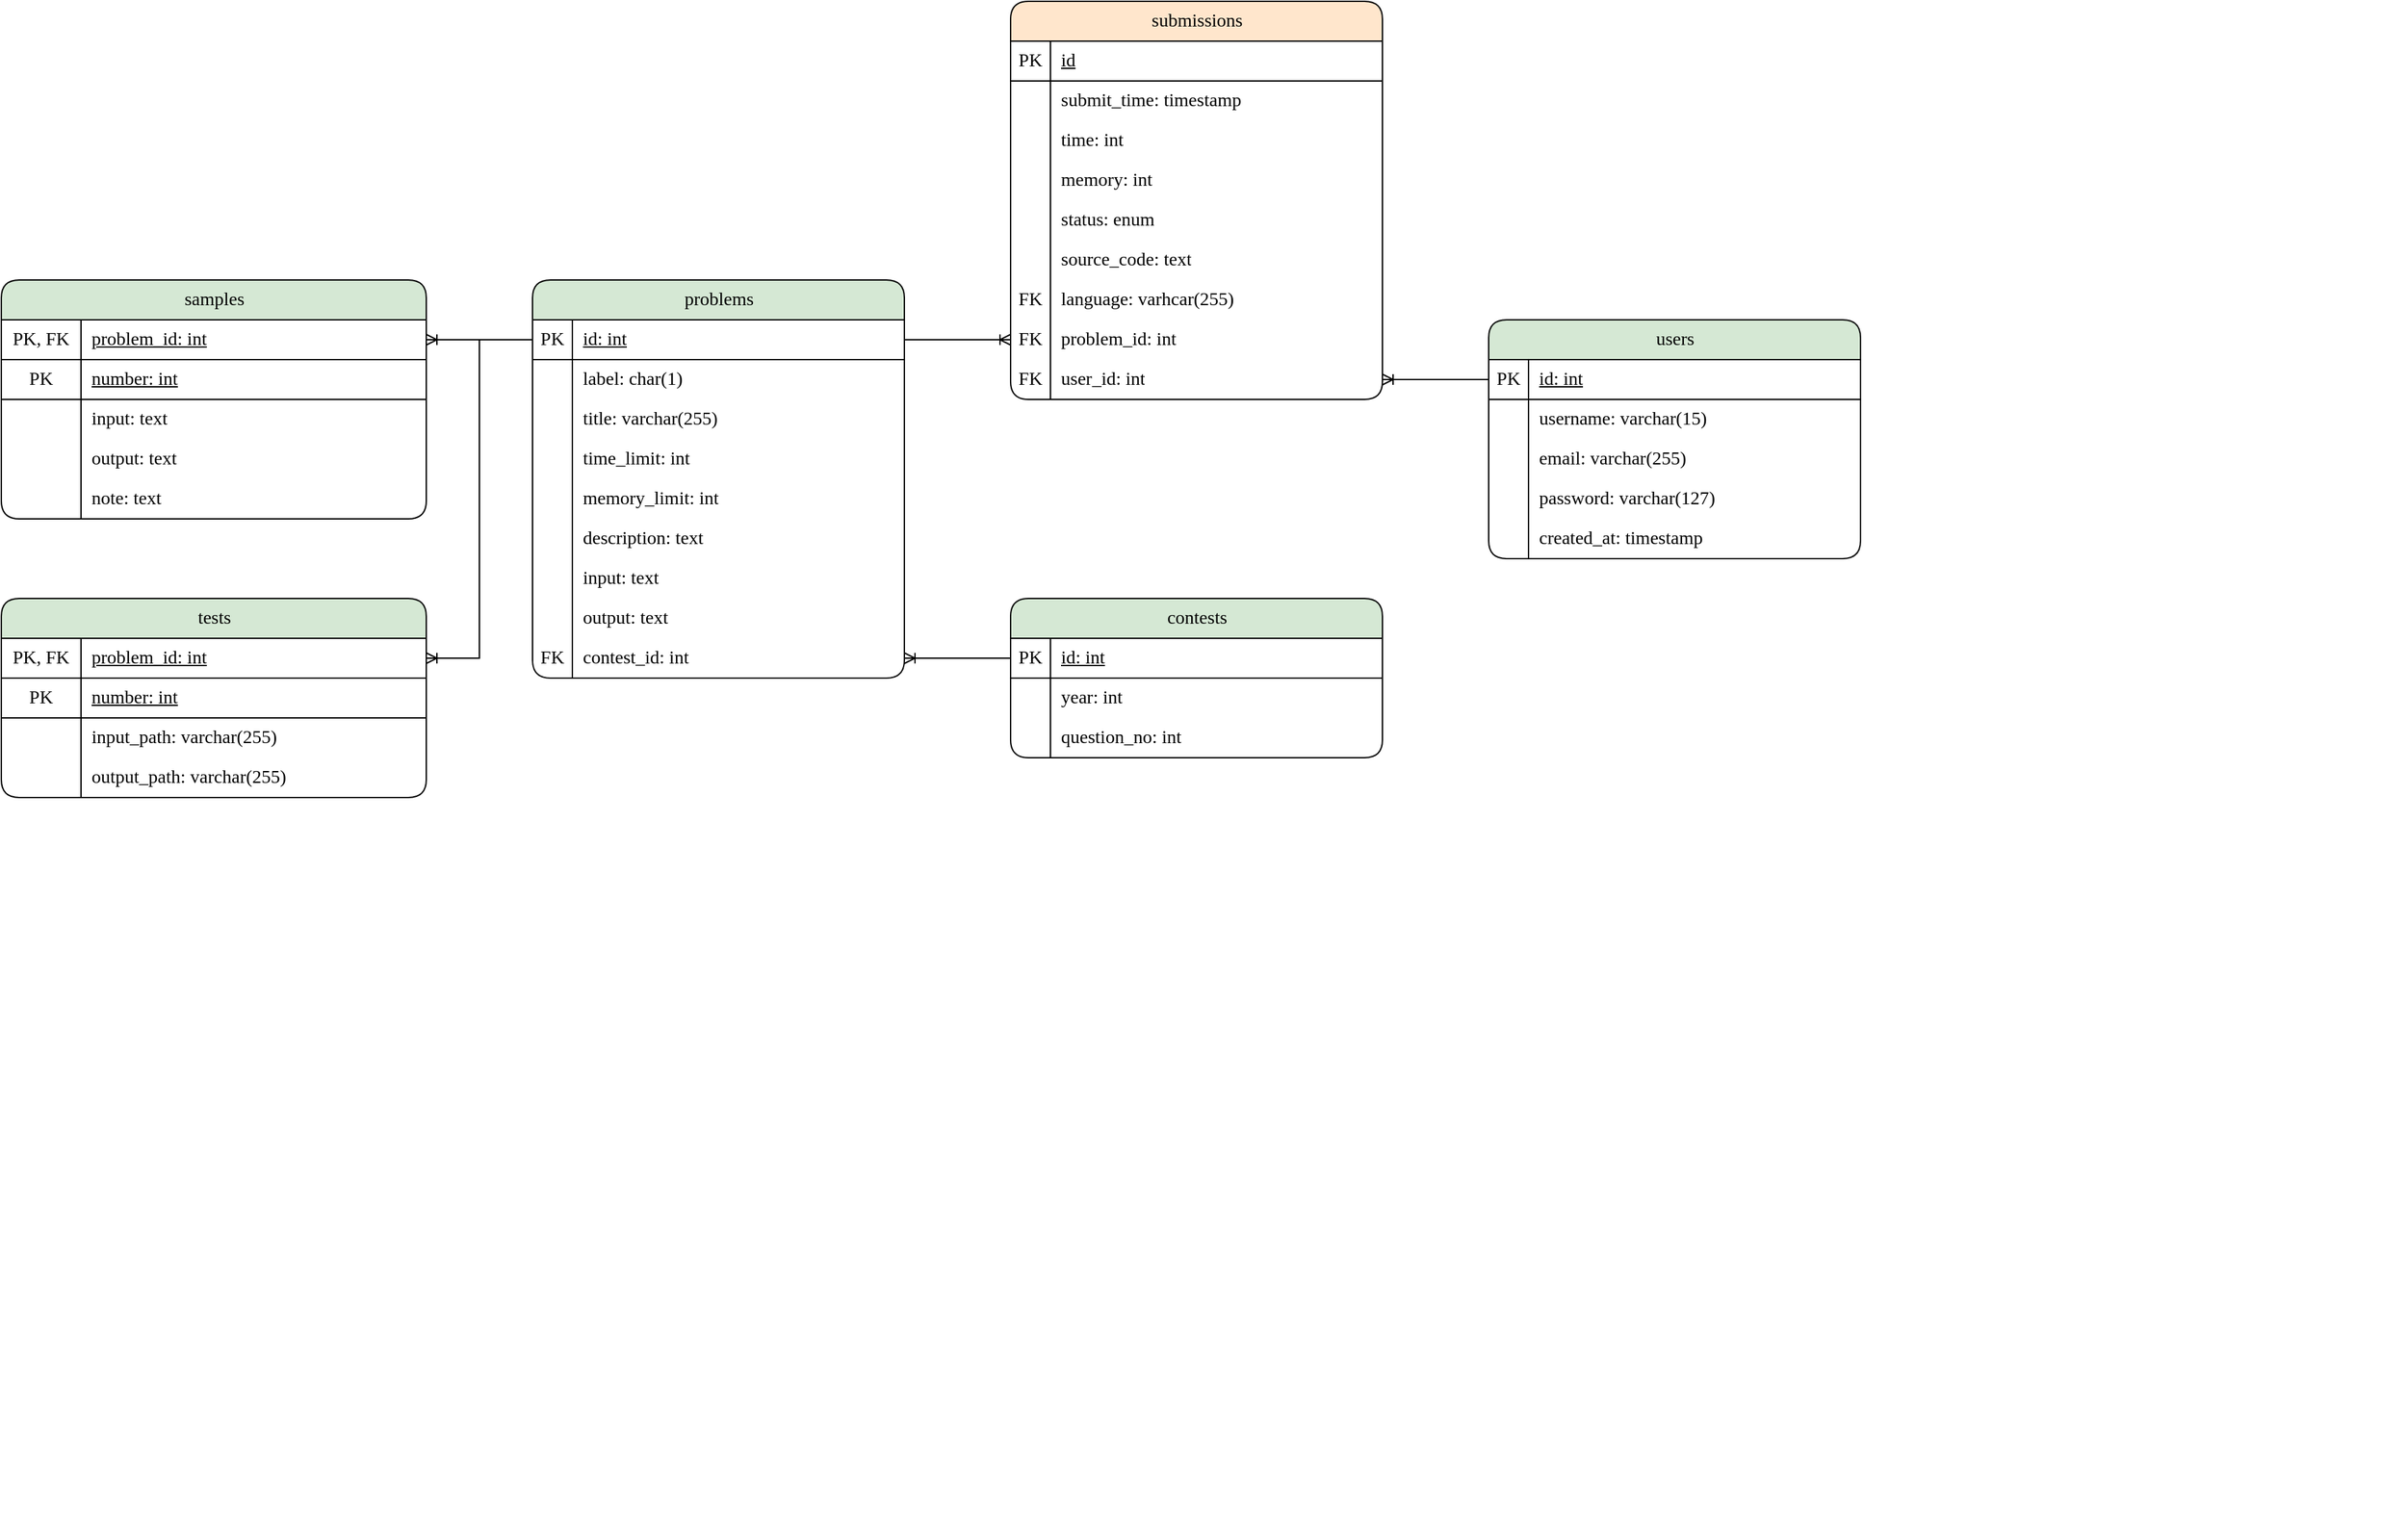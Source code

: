 <mxfile version="25.0.2">
  <diagram name="Page-1" id="STMvV1MIZ5TbxAqeWV0a">
    <mxGraphModel dx="-1514" dy="892" grid="1" gridSize="10" guides="1" tooltips="1" connect="1" arrows="1" fold="1" page="1" pageScale="1" pageWidth="850" pageHeight="1100" math="0" shadow="0">
      <root>
        <mxCell id="0" />
        <mxCell id="1" parent="0" />
        <mxCell id="ep8wzpfSpcMKoBnBQVjx-14" style="edgeStyle=orthogonalEdgeStyle;rounded=0;orthogonalLoop=1;jettySize=auto;html=1;exitX=0.5;exitY=1;exitDx=0;exitDy=0;fontFamily=iran;fontSize=12;fontColor=#000000;" parent="1" edge="1">
          <mxGeometry relative="1" as="geometry">
            <mxPoint x="4440" y="1190" as="sourcePoint" />
            <mxPoint x="4440" y="1190" as="targetPoint" />
          </mxGeometry>
        </mxCell>
        <mxCell id="ep8wzpfSpcMKoBnBQVjx-15" style="edgeStyle=orthogonalEdgeStyle;rounded=0;orthogonalLoop=1;jettySize=auto;html=1;exitX=0.5;exitY=1;exitDx=0;exitDy=0;fontFamily=iran;fontSize=12;fontColor=#000000;" parent="1" edge="1">
          <mxGeometry relative="1" as="geometry">
            <mxPoint x="5242" y="430" as="sourcePoint" />
            <mxPoint x="5242" y="430" as="targetPoint" />
          </mxGeometry>
        </mxCell>
        <mxCell id="ep8wzpfSpcMKoBnBQVjx-202" value="problems" style="shape=table;startSize=30;container=1;collapsible=1;childLayout=tableLayout;fixedRows=1;rowLines=0;fontStyle=0;align=center;resizeLast=1;html=1;fillColor=#d5e8d4;strokeColor=#000000;rounded=1;shadow=0;fontSize=14;fontFamily=iran;verticalAlign=middle;" parent="1" vertex="1">
          <mxGeometry x="3840" y="250" width="280" height="300" as="geometry" />
        </mxCell>
        <mxCell id="ep8wzpfSpcMKoBnBQVjx-203" value="" style="shape=tableRow;horizontal=0;startSize=0;swimlaneHead=0;swimlaneBody=0;fillColor=none;collapsible=0;dropTarget=0;points=[[0,0.5],[1,0.5]];portConstraint=eastwest;top=0;left=0;right=0;bottom=1;fontSize=14;fontFamily=iran;verticalAlign=middle;fontStyle=0" parent="ep8wzpfSpcMKoBnBQVjx-202" vertex="1">
          <mxGeometry y="30" width="280" height="30" as="geometry" />
        </mxCell>
        <mxCell id="ep8wzpfSpcMKoBnBQVjx-204" value="PK" style="shape=partialRectangle;connectable=0;fillColor=none;top=0;left=0;bottom=0;right=0;fontStyle=0;overflow=hidden;whiteSpace=wrap;html=1;fontSize=14;fontFamily=iran;verticalAlign=middle;" parent="ep8wzpfSpcMKoBnBQVjx-203" vertex="1">
          <mxGeometry width="30" height="30" as="geometry">
            <mxRectangle width="30" height="30" as="alternateBounds" />
          </mxGeometry>
        </mxCell>
        <mxCell id="ep8wzpfSpcMKoBnBQVjx-205" value="id: int" style="shape=partialRectangle;connectable=0;fillColor=none;top=0;left=0;bottom=0;right=0;align=left;spacingLeft=6;fontStyle=4;overflow=hidden;whiteSpace=wrap;html=1;fontSize=14;fontFamily=iran;verticalAlign=middle;" parent="ep8wzpfSpcMKoBnBQVjx-203" vertex="1">
          <mxGeometry x="30" width="250" height="30" as="geometry">
            <mxRectangle width="250" height="30" as="alternateBounds" />
          </mxGeometry>
        </mxCell>
        <mxCell id="ep8wzpfSpcMKoBnBQVjx-206" value="" style="shape=tableRow;horizontal=0;startSize=0;swimlaneHead=0;swimlaneBody=0;fillColor=none;collapsible=0;dropTarget=0;points=[[0,0.5],[1,0.5]];portConstraint=eastwest;top=0;left=0;right=0;bottom=0;fontSize=14;fontFamily=iran;verticalAlign=middle;fontStyle=0" parent="ep8wzpfSpcMKoBnBQVjx-202" vertex="1">
          <mxGeometry y="60" width="280" height="30" as="geometry" />
        </mxCell>
        <mxCell id="ep8wzpfSpcMKoBnBQVjx-207" value="" style="shape=partialRectangle;connectable=0;fillColor=none;top=0;left=0;bottom=0;right=0;editable=1;overflow=hidden;whiteSpace=wrap;html=1;fontSize=14;fontFamily=iran;verticalAlign=middle;fontStyle=0" parent="ep8wzpfSpcMKoBnBQVjx-206" vertex="1">
          <mxGeometry width="30" height="30" as="geometry">
            <mxRectangle width="30" height="30" as="alternateBounds" />
          </mxGeometry>
        </mxCell>
        <mxCell id="ep8wzpfSpcMKoBnBQVjx-208" value="label: char(1)" style="shape=partialRectangle;connectable=0;fillColor=none;top=0;left=0;bottom=0;right=0;align=left;spacingLeft=6;overflow=hidden;whiteSpace=wrap;html=1;fontSize=14;fontFamily=iran;verticalAlign=middle;fontStyle=0" parent="ep8wzpfSpcMKoBnBQVjx-206" vertex="1">
          <mxGeometry x="30" width="250" height="30" as="geometry">
            <mxRectangle width="250" height="30" as="alternateBounds" />
          </mxGeometry>
        </mxCell>
        <mxCell id="ep8wzpfSpcMKoBnBQVjx-209" value="" style="shape=tableRow;horizontal=0;startSize=0;swimlaneHead=0;swimlaneBody=0;fillColor=none;collapsible=0;dropTarget=0;points=[[0,0.5],[1,0.5]];portConstraint=eastwest;top=0;left=0;right=0;bottom=0;fontSize=14;fontFamily=iran;verticalAlign=middle;fontStyle=0" parent="ep8wzpfSpcMKoBnBQVjx-202" vertex="1">
          <mxGeometry y="90" width="280" height="30" as="geometry" />
        </mxCell>
        <mxCell id="ep8wzpfSpcMKoBnBQVjx-210" value="" style="shape=partialRectangle;connectable=0;fillColor=none;top=0;left=0;bottom=0;right=0;editable=1;overflow=hidden;whiteSpace=wrap;html=1;fontSize=14;fontFamily=iran;verticalAlign=middle;fontStyle=0" parent="ep8wzpfSpcMKoBnBQVjx-209" vertex="1">
          <mxGeometry width="30" height="30" as="geometry">
            <mxRectangle width="30" height="30" as="alternateBounds" />
          </mxGeometry>
        </mxCell>
        <mxCell id="ep8wzpfSpcMKoBnBQVjx-211" value="title: varchar(255)" style="shape=partialRectangle;connectable=0;fillColor=none;top=0;left=0;bottom=0;right=0;align=left;spacingLeft=6;overflow=hidden;whiteSpace=wrap;html=1;fontSize=14;fontFamily=iran;verticalAlign=middle;fontStyle=0" parent="ep8wzpfSpcMKoBnBQVjx-209" vertex="1">
          <mxGeometry x="30" width="250" height="30" as="geometry">
            <mxRectangle width="250" height="30" as="alternateBounds" />
          </mxGeometry>
        </mxCell>
        <mxCell id="HKbaCR7QUr6I-h1DH5Dr-52" value="" style="shape=tableRow;horizontal=0;startSize=0;swimlaneHead=0;swimlaneBody=0;fillColor=none;collapsible=0;dropTarget=0;points=[[0,0.5],[1,0.5]];portConstraint=eastwest;top=0;left=0;right=0;bottom=0;fontSize=14;fontFamily=iran;verticalAlign=middle;fontStyle=0" parent="ep8wzpfSpcMKoBnBQVjx-202" vertex="1">
          <mxGeometry y="120" width="280" height="30" as="geometry" />
        </mxCell>
        <mxCell id="HKbaCR7QUr6I-h1DH5Dr-53" value="" style="shape=partialRectangle;connectable=0;fillColor=none;top=0;left=0;bottom=0;right=0;editable=1;overflow=hidden;whiteSpace=wrap;html=1;fontSize=14;fontFamily=iran;verticalAlign=middle;fontStyle=0" parent="HKbaCR7QUr6I-h1DH5Dr-52" vertex="1">
          <mxGeometry width="30" height="30" as="geometry">
            <mxRectangle width="30" height="30" as="alternateBounds" />
          </mxGeometry>
        </mxCell>
        <mxCell id="HKbaCR7QUr6I-h1DH5Dr-54" value="time_limit: int" style="shape=partialRectangle;connectable=0;fillColor=none;top=0;left=0;bottom=0;right=0;align=left;spacingLeft=6;overflow=hidden;whiteSpace=wrap;html=1;fontSize=14;fontFamily=iran;verticalAlign=middle;fontStyle=0" parent="HKbaCR7QUr6I-h1DH5Dr-52" vertex="1">
          <mxGeometry x="30" width="250" height="30" as="geometry">
            <mxRectangle width="250" height="30" as="alternateBounds" />
          </mxGeometry>
        </mxCell>
        <mxCell id="HKbaCR7QUr6I-h1DH5Dr-49" value="" style="shape=tableRow;horizontal=0;startSize=0;swimlaneHead=0;swimlaneBody=0;fillColor=none;collapsible=0;dropTarget=0;points=[[0,0.5],[1,0.5]];portConstraint=eastwest;top=0;left=0;right=0;bottom=0;fontSize=14;fontFamily=iran;verticalAlign=middle;fontStyle=0" parent="ep8wzpfSpcMKoBnBQVjx-202" vertex="1">
          <mxGeometry y="150" width="280" height="30" as="geometry" />
        </mxCell>
        <mxCell id="HKbaCR7QUr6I-h1DH5Dr-50" value="" style="shape=partialRectangle;connectable=0;fillColor=none;top=0;left=0;bottom=0;right=0;editable=1;overflow=hidden;whiteSpace=wrap;html=1;fontSize=14;fontFamily=iran;verticalAlign=middle;fontStyle=0" parent="HKbaCR7QUr6I-h1DH5Dr-49" vertex="1">
          <mxGeometry width="30" height="30" as="geometry">
            <mxRectangle width="30" height="30" as="alternateBounds" />
          </mxGeometry>
        </mxCell>
        <mxCell id="HKbaCR7QUr6I-h1DH5Dr-51" value="memory_limit: int" style="shape=partialRectangle;connectable=0;fillColor=none;top=0;left=0;bottom=0;right=0;align=left;spacingLeft=6;overflow=hidden;whiteSpace=wrap;html=1;fontSize=14;fontFamily=iran;verticalAlign=middle;fontStyle=0" parent="HKbaCR7QUr6I-h1DH5Dr-49" vertex="1">
          <mxGeometry x="30" width="250" height="30" as="geometry">
            <mxRectangle width="250" height="30" as="alternateBounds" />
          </mxGeometry>
        </mxCell>
        <mxCell id="ep8wzpfSpcMKoBnBQVjx-218" value="" style="shape=tableRow;horizontal=0;startSize=0;swimlaneHead=0;swimlaneBody=0;fillColor=none;collapsible=0;dropTarget=0;points=[[0,0.5],[1,0.5]];portConstraint=eastwest;top=0;left=0;right=0;bottom=0;fontSize=14;fontFamily=iran;verticalAlign=middle;fontStyle=0" parent="ep8wzpfSpcMKoBnBQVjx-202" vertex="1">
          <mxGeometry y="180" width="280" height="30" as="geometry" />
        </mxCell>
        <mxCell id="ep8wzpfSpcMKoBnBQVjx-219" value="" style="shape=partialRectangle;connectable=0;fillColor=none;top=0;left=0;bottom=0;right=0;editable=1;overflow=hidden;whiteSpace=wrap;html=1;fontSize=14;fontFamily=iran;verticalAlign=middle;fontStyle=0" parent="ep8wzpfSpcMKoBnBQVjx-218" vertex="1">
          <mxGeometry width="30" height="30" as="geometry">
            <mxRectangle width="30" height="30" as="alternateBounds" />
          </mxGeometry>
        </mxCell>
        <mxCell id="ep8wzpfSpcMKoBnBQVjx-220" value="description: text" style="shape=partialRectangle;connectable=0;fillColor=none;top=0;left=0;bottom=0;right=0;align=left;spacingLeft=6;overflow=hidden;whiteSpace=wrap;html=1;fontSize=14;fontFamily=iran;verticalAlign=middle;fontStyle=0" parent="ep8wzpfSpcMKoBnBQVjx-218" vertex="1">
          <mxGeometry x="30" width="250" height="30" as="geometry">
            <mxRectangle width="250" height="30" as="alternateBounds" />
          </mxGeometry>
        </mxCell>
        <mxCell id="ep8wzpfSpcMKoBnBQVjx-221" value="" style="shape=tableRow;horizontal=0;startSize=0;swimlaneHead=0;swimlaneBody=0;fillColor=none;collapsible=0;dropTarget=0;points=[[0,0.5],[1,0.5]];portConstraint=eastwest;top=0;left=0;right=0;bottom=0;fontSize=14;fontFamily=iran;verticalAlign=middle;fontStyle=0" parent="ep8wzpfSpcMKoBnBQVjx-202" vertex="1">
          <mxGeometry y="210" width="280" height="30" as="geometry" />
        </mxCell>
        <mxCell id="ep8wzpfSpcMKoBnBQVjx-222" value="" style="shape=partialRectangle;connectable=0;fillColor=none;top=0;left=0;bottom=0;right=0;editable=1;overflow=hidden;whiteSpace=wrap;html=1;fontSize=14;fontFamily=iran;verticalAlign=middle;fontStyle=0" parent="ep8wzpfSpcMKoBnBQVjx-221" vertex="1">
          <mxGeometry width="30" height="30" as="geometry">
            <mxRectangle width="30" height="30" as="alternateBounds" />
          </mxGeometry>
        </mxCell>
        <mxCell id="ep8wzpfSpcMKoBnBQVjx-223" value="input: text" style="shape=partialRectangle;connectable=0;fillColor=none;top=0;left=0;bottom=0;right=0;align=left;spacingLeft=6;overflow=hidden;whiteSpace=wrap;html=1;fontSize=14;fontFamily=iran;verticalAlign=middle;fontStyle=0" parent="ep8wzpfSpcMKoBnBQVjx-221" vertex="1">
          <mxGeometry x="30" width="250" height="30" as="geometry">
            <mxRectangle width="250" height="30" as="alternateBounds" />
          </mxGeometry>
        </mxCell>
        <mxCell id="ep8wzpfSpcMKoBnBQVjx-224" value="" style="shape=tableRow;horizontal=0;startSize=0;swimlaneHead=0;swimlaneBody=0;fillColor=none;collapsible=0;dropTarget=0;points=[[0,0.5],[1,0.5]];portConstraint=eastwest;top=0;left=0;right=0;bottom=0;fontSize=14;fontFamily=iran;verticalAlign=middle;fontStyle=0" parent="ep8wzpfSpcMKoBnBQVjx-202" vertex="1">
          <mxGeometry y="240" width="280" height="30" as="geometry" />
        </mxCell>
        <mxCell id="ep8wzpfSpcMKoBnBQVjx-225" value="" style="shape=partialRectangle;connectable=0;fillColor=none;top=0;left=0;bottom=0;right=0;editable=1;overflow=hidden;whiteSpace=wrap;html=1;fontSize=14;fontFamily=iran;verticalAlign=middle;fontStyle=0" parent="ep8wzpfSpcMKoBnBQVjx-224" vertex="1">
          <mxGeometry width="30" height="30" as="geometry">
            <mxRectangle width="30" height="30" as="alternateBounds" />
          </mxGeometry>
        </mxCell>
        <mxCell id="ep8wzpfSpcMKoBnBQVjx-226" value="output: text" style="shape=partialRectangle;connectable=0;fillColor=none;top=0;left=0;bottom=0;right=0;align=left;spacingLeft=6;overflow=hidden;whiteSpace=wrap;html=1;fontSize=14;fontFamily=iran;verticalAlign=middle;fontStyle=0" parent="ep8wzpfSpcMKoBnBQVjx-224" vertex="1">
          <mxGeometry x="30" width="250" height="30" as="geometry">
            <mxRectangle width="250" height="30" as="alternateBounds" />
          </mxGeometry>
        </mxCell>
        <mxCell id="H7do867-xumAHPZQYO8L-10" value="" style="shape=tableRow;horizontal=0;startSize=0;swimlaneHead=0;swimlaneBody=0;fillColor=none;collapsible=0;dropTarget=0;points=[[0,0.5],[1,0.5]];portConstraint=eastwest;top=0;left=0;right=0;bottom=0;fontSize=14;fontFamily=iran;verticalAlign=middle;fontStyle=0" parent="ep8wzpfSpcMKoBnBQVjx-202" vertex="1">
          <mxGeometry y="270" width="280" height="30" as="geometry" />
        </mxCell>
        <mxCell id="H7do867-xumAHPZQYO8L-11" value="FK" style="shape=partialRectangle;connectable=0;fillColor=none;top=0;left=0;bottom=0;right=0;editable=1;overflow=hidden;whiteSpace=wrap;html=1;fontSize=14;fontFamily=iran;verticalAlign=middle;fontStyle=0" parent="H7do867-xumAHPZQYO8L-10" vertex="1">
          <mxGeometry width="30" height="30" as="geometry">
            <mxRectangle width="30" height="30" as="alternateBounds" />
          </mxGeometry>
        </mxCell>
        <mxCell id="H7do867-xumAHPZQYO8L-12" value="contest_id: int" style="shape=partialRectangle;connectable=0;fillColor=none;top=0;left=0;bottom=0;right=0;align=left;spacingLeft=6;overflow=hidden;whiteSpace=wrap;html=1;fontSize=14;fontFamily=iran;verticalAlign=middle;fontStyle=0" parent="H7do867-xumAHPZQYO8L-10" vertex="1">
          <mxGeometry x="30" width="250" height="30" as="geometry">
            <mxRectangle width="250" height="30" as="alternateBounds" />
          </mxGeometry>
        </mxCell>
        <mxCell id="ep8wzpfSpcMKoBnBQVjx-251" value="contests" style="shape=table;startSize=30;container=1;collapsible=1;childLayout=tableLayout;fixedRows=1;rowLines=0;fontStyle=0;align=center;resizeLast=1;html=1;fillColor=#d5e8d4;strokeColor=#000000;rounded=1;shadow=0;fontSize=14;fontFamily=iran;verticalAlign=middle;" parent="1" vertex="1">
          <mxGeometry x="4200" y="490" width="280" height="120" as="geometry">
            <mxRectangle x="4200" y="490" width="90" height="30" as="alternateBounds" />
          </mxGeometry>
        </mxCell>
        <mxCell id="ep8wzpfSpcMKoBnBQVjx-252" value="" style="shape=tableRow;horizontal=0;startSize=0;swimlaneHead=0;swimlaneBody=0;fillColor=none;collapsible=0;dropTarget=0;points=[[0,0.5],[1,0.5]];portConstraint=eastwest;top=0;left=0;right=0;bottom=1;fontSize=14;fontFamily=iran;verticalAlign=middle;fontStyle=0" parent="ep8wzpfSpcMKoBnBQVjx-251" vertex="1">
          <mxGeometry y="30" width="280" height="30" as="geometry" />
        </mxCell>
        <mxCell id="ep8wzpfSpcMKoBnBQVjx-253" value="PK" style="shape=partialRectangle;connectable=0;fillColor=none;top=0;left=0;bottom=0;right=0;fontStyle=0;overflow=hidden;whiteSpace=wrap;html=1;fontSize=14;fontFamily=iran;verticalAlign=middle;" parent="ep8wzpfSpcMKoBnBQVjx-252" vertex="1">
          <mxGeometry width="30" height="30" as="geometry">
            <mxRectangle width="30" height="30" as="alternateBounds" />
          </mxGeometry>
        </mxCell>
        <mxCell id="ep8wzpfSpcMKoBnBQVjx-254" value="id: int" style="shape=partialRectangle;connectable=0;fillColor=none;top=0;left=0;bottom=0;right=0;align=left;spacingLeft=6;fontStyle=4;overflow=hidden;whiteSpace=wrap;html=1;fontSize=14;fontFamily=iran;verticalAlign=middle;" parent="ep8wzpfSpcMKoBnBQVjx-252" vertex="1">
          <mxGeometry x="30" width="250" height="30" as="geometry">
            <mxRectangle width="250" height="30" as="alternateBounds" />
          </mxGeometry>
        </mxCell>
        <mxCell id="ep8wzpfSpcMKoBnBQVjx-255" value="" style="shape=tableRow;horizontal=0;startSize=0;swimlaneHead=0;swimlaneBody=0;fillColor=none;collapsible=0;dropTarget=0;points=[[0,0.5],[1,0.5]];portConstraint=eastwest;top=0;left=0;right=0;bottom=0;fontSize=14;fontFamily=iran;verticalAlign=middle;fontStyle=0" parent="ep8wzpfSpcMKoBnBQVjx-251" vertex="1">
          <mxGeometry y="60" width="280" height="30" as="geometry" />
        </mxCell>
        <mxCell id="ep8wzpfSpcMKoBnBQVjx-256" value="" style="shape=partialRectangle;connectable=0;fillColor=none;top=0;left=0;bottom=0;right=0;editable=1;overflow=hidden;whiteSpace=wrap;html=1;fontSize=14;fontFamily=iran;verticalAlign=middle;fontStyle=0" parent="ep8wzpfSpcMKoBnBQVjx-255" vertex="1">
          <mxGeometry width="30" height="30" as="geometry">
            <mxRectangle width="30" height="30" as="alternateBounds" />
          </mxGeometry>
        </mxCell>
        <mxCell id="ep8wzpfSpcMKoBnBQVjx-257" value="year: int&amp;nbsp;" style="shape=partialRectangle;connectable=0;fillColor=none;top=0;left=0;bottom=0;right=0;align=left;spacingLeft=6;overflow=hidden;whiteSpace=wrap;html=1;fontSize=14;fontFamily=iran;verticalAlign=middle;fontStyle=0" parent="ep8wzpfSpcMKoBnBQVjx-255" vertex="1">
          <mxGeometry x="30" width="250" height="30" as="geometry">
            <mxRectangle width="250" height="30" as="alternateBounds" />
          </mxGeometry>
        </mxCell>
        <mxCell id="vUTDeAU1UeLezg-ZJZEk-1" value="" style="shape=tableRow;horizontal=0;startSize=0;swimlaneHead=0;swimlaneBody=0;fillColor=none;collapsible=0;dropTarget=0;points=[[0,0.5],[1,0.5]];portConstraint=eastwest;top=0;left=0;right=0;bottom=0;fontSize=14;fontFamily=iran;verticalAlign=middle;fontStyle=0" vertex="1" parent="ep8wzpfSpcMKoBnBQVjx-251">
          <mxGeometry y="90" width="280" height="30" as="geometry" />
        </mxCell>
        <mxCell id="vUTDeAU1UeLezg-ZJZEk-2" value="" style="shape=partialRectangle;connectable=0;fillColor=none;top=0;left=0;bottom=0;right=0;editable=1;overflow=hidden;whiteSpace=wrap;html=1;fontSize=14;fontFamily=iran;verticalAlign=middle;fontStyle=0" vertex="1" parent="vUTDeAU1UeLezg-ZJZEk-1">
          <mxGeometry width="30" height="30" as="geometry">
            <mxRectangle width="30" height="30" as="alternateBounds" />
          </mxGeometry>
        </mxCell>
        <mxCell id="vUTDeAU1UeLezg-ZJZEk-3" value="question_no: int&amp;nbsp;" style="shape=partialRectangle;connectable=0;fillColor=none;top=0;left=0;bottom=0;right=0;align=left;spacingLeft=6;overflow=hidden;whiteSpace=wrap;html=1;fontSize=14;fontFamily=iran;verticalAlign=middle;fontStyle=0" vertex="1" parent="vUTDeAU1UeLezg-ZJZEk-1">
          <mxGeometry x="30" width="250" height="30" as="geometry">
            <mxRectangle width="250" height="30" as="alternateBounds" />
          </mxGeometry>
        </mxCell>
        <mxCell id="ep8wzpfSpcMKoBnBQVjx-258" value="samples" style="shape=table;startSize=30;container=1;collapsible=1;childLayout=tableLayout;fixedRows=1;rowLines=0;fontStyle=0;align=center;resizeLast=1;html=1;rounded=1;shadow=0;fontSize=14;fontFamily=iran;verticalAlign=middle;fillColor=#d5e8d4;strokeColor=#000000;" parent="1" vertex="1">
          <mxGeometry x="3440" y="250" width="320" height="180" as="geometry" />
        </mxCell>
        <mxCell id="ep8wzpfSpcMKoBnBQVjx-259" value="" style="shape=tableRow;horizontal=0;startSize=0;swimlaneHead=0;swimlaneBody=0;fillColor=none;collapsible=0;dropTarget=0;points=[[0,0.5],[1,0.5]];portConstraint=eastwest;top=0;left=0;right=0;bottom=1;fontSize=14;fontFamily=iran;verticalAlign=middle;fontStyle=0" parent="ep8wzpfSpcMKoBnBQVjx-258" vertex="1">
          <mxGeometry y="30" width="320" height="30" as="geometry" />
        </mxCell>
        <mxCell id="ep8wzpfSpcMKoBnBQVjx-260" value="PK, FK" style="shape=partialRectangle;connectable=0;fillColor=none;top=0;left=0;bottom=0;right=0;fontStyle=0;overflow=hidden;whiteSpace=wrap;html=1;fontSize=14;fontFamily=iran;verticalAlign=middle;" parent="ep8wzpfSpcMKoBnBQVjx-259" vertex="1">
          <mxGeometry width="60" height="30" as="geometry">
            <mxRectangle width="60" height="30" as="alternateBounds" />
          </mxGeometry>
        </mxCell>
        <mxCell id="ep8wzpfSpcMKoBnBQVjx-261" value="problem_id: int" style="shape=partialRectangle;connectable=0;fillColor=none;top=0;left=0;bottom=0;right=0;align=left;spacingLeft=6;fontStyle=4;overflow=hidden;whiteSpace=wrap;html=1;fontSize=14;fontFamily=iran;verticalAlign=middle;" parent="ep8wzpfSpcMKoBnBQVjx-259" vertex="1">
          <mxGeometry x="60" width="260" height="30" as="geometry">
            <mxRectangle width="260" height="30" as="alternateBounds" />
          </mxGeometry>
        </mxCell>
        <mxCell id="jGOl1epupGTDNu_L86Ar-35" value="" style="shape=tableRow;horizontal=0;startSize=0;swimlaneHead=0;swimlaneBody=0;fillColor=none;collapsible=0;dropTarget=0;points=[[0,0.5],[1,0.5]];portConstraint=eastwest;top=0;left=0;right=0;bottom=1;fontSize=14;fontFamily=iran;verticalAlign=middle;fontStyle=0" parent="ep8wzpfSpcMKoBnBQVjx-258" vertex="1">
          <mxGeometry y="60" width="320" height="30" as="geometry" />
        </mxCell>
        <mxCell id="jGOl1epupGTDNu_L86Ar-36" value="PK" style="shape=partialRectangle;connectable=0;fillColor=none;top=0;left=0;bottom=0;right=0;fontStyle=0;overflow=hidden;whiteSpace=wrap;html=1;fontSize=14;fontFamily=iran;verticalAlign=middle;" parent="jGOl1epupGTDNu_L86Ar-35" vertex="1">
          <mxGeometry width="60" height="30" as="geometry">
            <mxRectangle width="60" height="30" as="alternateBounds" />
          </mxGeometry>
        </mxCell>
        <mxCell id="jGOl1epupGTDNu_L86Ar-37" value="number: int" style="shape=partialRectangle;connectable=0;fillColor=none;top=0;left=0;bottom=0;right=0;align=left;spacingLeft=6;fontStyle=4;overflow=hidden;whiteSpace=wrap;html=1;fontSize=14;fontFamily=iran;verticalAlign=middle;" parent="jGOl1epupGTDNu_L86Ar-35" vertex="1">
          <mxGeometry x="60" width="260" height="30" as="geometry">
            <mxRectangle width="260" height="30" as="alternateBounds" />
          </mxGeometry>
        </mxCell>
        <mxCell id="20WNl971z0P9YcjK55sY-7" value="" style="shape=tableRow;horizontal=0;startSize=0;swimlaneHead=0;swimlaneBody=0;fillColor=none;collapsible=0;dropTarget=0;points=[[0,0.5],[1,0.5]];portConstraint=eastwest;top=0;left=0;right=0;bottom=0;fontSize=14;fontFamily=iran;verticalAlign=middle;fontStyle=0" parent="ep8wzpfSpcMKoBnBQVjx-258" vertex="1">
          <mxGeometry y="90" width="320" height="30" as="geometry" />
        </mxCell>
        <mxCell id="20WNl971z0P9YcjK55sY-8" value="" style="shape=partialRectangle;connectable=0;fillColor=none;top=0;left=0;bottom=0;right=0;editable=1;overflow=hidden;whiteSpace=wrap;html=1;fontSize=14;fontFamily=iran;verticalAlign=middle;fontStyle=0" parent="20WNl971z0P9YcjK55sY-7" vertex="1">
          <mxGeometry width="60" height="30" as="geometry">
            <mxRectangle width="60" height="30" as="alternateBounds" />
          </mxGeometry>
        </mxCell>
        <mxCell id="20WNl971z0P9YcjK55sY-9" value="input: text" style="shape=partialRectangle;connectable=0;fillColor=none;top=0;left=0;bottom=0;right=0;align=left;spacingLeft=6;overflow=hidden;whiteSpace=wrap;html=1;fontSize=14;fontFamily=iran;verticalAlign=middle;fontStyle=0" parent="20WNl971z0P9YcjK55sY-7" vertex="1">
          <mxGeometry x="60" width="260" height="30" as="geometry">
            <mxRectangle width="260" height="30" as="alternateBounds" />
          </mxGeometry>
        </mxCell>
        <mxCell id="20WNl971z0P9YcjK55sY-10" value="" style="shape=tableRow;horizontal=0;startSize=0;swimlaneHead=0;swimlaneBody=0;fillColor=none;collapsible=0;dropTarget=0;points=[[0,0.5],[1,0.5]];portConstraint=eastwest;top=0;left=0;right=0;bottom=0;fontSize=14;fontFamily=iran;verticalAlign=middle;fontStyle=0" parent="ep8wzpfSpcMKoBnBQVjx-258" vertex="1">
          <mxGeometry y="120" width="320" height="30" as="geometry" />
        </mxCell>
        <mxCell id="20WNl971z0P9YcjK55sY-11" value="" style="shape=partialRectangle;connectable=0;fillColor=none;top=0;left=0;bottom=0;right=0;editable=1;overflow=hidden;whiteSpace=wrap;html=1;fontSize=14;fontFamily=iran;verticalAlign=middle;fontStyle=0" parent="20WNl971z0P9YcjK55sY-10" vertex="1">
          <mxGeometry width="60" height="30" as="geometry">
            <mxRectangle width="60" height="30" as="alternateBounds" />
          </mxGeometry>
        </mxCell>
        <mxCell id="20WNl971z0P9YcjK55sY-12" value="output: text" style="shape=partialRectangle;connectable=0;fillColor=none;top=0;left=0;bottom=0;right=0;align=left;spacingLeft=6;overflow=hidden;whiteSpace=wrap;html=1;fontSize=14;fontFamily=iran;verticalAlign=middle;fontStyle=0" parent="20WNl971z0P9YcjK55sY-10" vertex="1">
          <mxGeometry x="60" width="260" height="30" as="geometry">
            <mxRectangle width="260" height="30" as="alternateBounds" />
          </mxGeometry>
        </mxCell>
        <mxCell id="-Jd2quR2y2yOFigOIKzP-6" value="" style="shape=tableRow;horizontal=0;startSize=0;swimlaneHead=0;swimlaneBody=0;fillColor=none;collapsible=0;dropTarget=0;points=[[0,0.5],[1,0.5]];portConstraint=eastwest;top=0;left=0;right=0;bottom=0;fontSize=14;fontFamily=iran;verticalAlign=middle;fontStyle=0" parent="ep8wzpfSpcMKoBnBQVjx-258" vertex="1">
          <mxGeometry y="150" width="320" height="30" as="geometry" />
        </mxCell>
        <mxCell id="-Jd2quR2y2yOFigOIKzP-7" value="" style="shape=partialRectangle;connectable=0;fillColor=none;top=0;left=0;bottom=0;right=0;editable=1;overflow=hidden;whiteSpace=wrap;html=1;fontSize=14;fontFamily=iran;verticalAlign=middle;fontStyle=0" parent="-Jd2quR2y2yOFigOIKzP-6" vertex="1">
          <mxGeometry width="60" height="30" as="geometry">
            <mxRectangle width="60" height="30" as="alternateBounds" />
          </mxGeometry>
        </mxCell>
        <mxCell id="-Jd2quR2y2yOFigOIKzP-8" value="note: text" style="shape=partialRectangle;connectable=0;fillColor=none;top=0;left=0;bottom=0;right=0;align=left;spacingLeft=6;overflow=hidden;whiteSpace=wrap;html=1;fontSize=14;fontFamily=iran;verticalAlign=middle;fontStyle=0" parent="-Jd2quR2y2yOFigOIKzP-6" vertex="1">
          <mxGeometry x="60" width="260" height="30" as="geometry">
            <mxRectangle width="260" height="30" as="alternateBounds" />
          </mxGeometry>
        </mxCell>
        <mxCell id="ep8wzpfSpcMKoBnBQVjx-267" value="submissions" style="shape=table;startSize=30;container=1;collapsible=1;childLayout=tableLayout;fixedRows=1;rowLines=0;fontStyle=0;align=center;resizeLast=1;html=1;fillColor=#ffe6cc;strokeColor=#000000;rounded=1;shadow=0;fontSize=14;fontFamily=iran;verticalAlign=middle;" parent="1" vertex="1">
          <mxGeometry x="4200" y="40" width="280" height="300" as="geometry" />
        </mxCell>
        <mxCell id="ep8wzpfSpcMKoBnBQVjx-268" value="" style="shape=tableRow;horizontal=0;startSize=0;swimlaneHead=0;swimlaneBody=0;fillColor=none;collapsible=0;dropTarget=0;points=[[0,0.5],[1,0.5]];portConstraint=eastwest;top=0;left=0;right=0;bottom=1;fontSize=14;fontFamily=iran;verticalAlign=middle;fontStyle=0" parent="ep8wzpfSpcMKoBnBQVjx-267" vertex="1">
          <mxGeometry y="30" width="280" height="30" as="geometry" />
        </mxCell>
        <mxCell id="ep8wzpfSpcMKoBnBQVjx-269" value="PK" style="shape=partialRectangle;connectable=0;fillColor=none;top=0;left=0;bottom=0;right=0;fontStyle=0;overflow=hidden;whiteSpace=wrap;html=1;fontSize=14;fontFamily=iran;verticalAlign=middle;" parent="ep8wzpfSpcMKoBnBQVjx-268" vertex="1">
          <mxGeometry width="30" height="30" as="geometry">
            <mxRectangle width="30" height="30" as="alternateBounds" />
          </mxGeometry>
        </mxCell>
        <mxCell id="ep8wzpfSpcMKoBnBQVjx-270" value="id" style="shape=partialRectangle;connectable=0;fillColor=none;top=0;left=0;bottom=0;right=0;align=left;spacingLeft=6;fontStyle=4;overflow=hidden;whiteSpace=wrap;html=1;fontSize=14;fontFamily=iran;verticalAlign=middle;" parent="ep8wzpfSpcMKoBnBQVjx-268" vertex="1">
          <mxGeometry x="30" width="250" height="30" as="geometry">
            <mxRectangle width="250" height="30" as="alternateBounds" />
          </mxGeometry>
        </mxCell>
        <mxCell id="ep8wzpfSpcMKoBnBQVjx-274" value="" style="shape=tableRow;horizontal=0;startSize=0;swimlaneHead=0;swimlaneBody=0;fillColor=none;collapsible=0;dropTarget=0;points=[[0,0.5],[1,0.5]];portConstraint=eastwest;top=0;left=0;right=0;bottom=0;fontSize=14;fontFamily=iran;verticalAlign=middle;fontStyle=0" parent="ep8wzpfSpcMKoBnBQVjx-267" vertex="1">
          <mxGeometry y="60" width="280" height="30" as="geometry" />
        </mxCell>
        <mxCell id="ep8wzpfSpcMKoBnBQVjx-275" value="" style="shape=partialRectangle;connectable=0;fillColor=none;top=0;left=0;bottom=0;right=0;editable=1;overflow=hidden;whiteSpace=wrap;html=1;fontSize=14;fontFamily=iran;verticalAlign=middle;fontStyle=0" parent="ep8wzpfSpcMKoBnBQVjx-274" vertex="1">
          <mxGeometry width="30" height="30" as="geometry">
            <mxRectangle width="30" height="30" as="alternateBounds" />
          </mxGeometry>
        </mxCell>
        <mxCell id="ep8wzpfSpcMKoBnBQVjx-276" value="submit_time: timestamp" style="shape=partialRectangle;connectable=0;fillColor=none;top=0;left=0;bottom=0;right=0;align=left;spacingLeft=6;overflow=hidden;whiteSpace=wrap;html=1;fontSize=14;fontFamily=iran;verticalAlign=middle;fontStyle=0" parent="ep8wzpfSpcMKoBnBQVjx-274" vertex="1">
          <mxGeometry x="30" width="250" height="30" as="geometry">
            <mxRectangle width="250" height="30" as="alternateBounds" />
          </mxGeometry>
        </mxCell>
        <mxCell id="HKbaCR7QUr6I-h1DH5Dr-37" value="" style="shape=tableRow;horizontal=0;startSize=0;swimlaneHead=0;swimlaneBody=0;fillColor=none;collapsible=0;dropTarget=0;points=[[0,0.5],[1,0.5]];portConstraint=eastwest;top=0;left=0;right=0;bottom=0;fontSize=14;fontFamily=iran;verticalAlign=middle;fontStyle=0" parent="ep8wzpfSpcMKoBnBQVjx-267" vertex="1">
          <mxGeometry y="90" width="280" height="30" as="geometry" />
        </mxCell>
        <mxCell id="HKbaCR7QUr6I-h1DH5Dr-38" value="" style="shape=partialRectangle;connectable=0;fillColor=none;top=0;left=0;bottom=0;right=0;editable=1;overflow=hidden;whiteSpace=wrap;html=1;fontSize=14;fontFamily=iran;verticalAlign=middle;fontStyle=0" parent="HKbaCR7QUr6I-h1DH5Dr-37" vertex="1">
          <mxGeometry width="30" height="30" as="geometry">
            <mxRectangle width="30" height="30" as="alternateBounds" />
          </mxGeometry>
        </mxCell>
        <mxCell id="HKbaCR7QUr6I-h1DH5Dr-39" value="time: int" style="shape=partialRectangle;connectable=0;fillColor=none;top=0;left=0;bottom=0;right=0;align=left;spacingLeft=6;overflow=hidden;whiteSpace=wrap;html=1;fontSize=14;fontFamily=iran;verticalAlign=middle;fontStyle=0" parent="HKbaCR7QUr6I-h1DH5Dr-37" vertex="1">
          <mxGeometry x="30" width="250" height="30" as="geometry">
            <mxRectangle width="250" height="30" as="alternateBounds" />
          </mxGeometry>
        </mxCell>
        <mxCell id="HKbaCR7QUr6I-h1DH5Dr-40" value="" style="shape=tableRow;horizontal=0;startSize=0;swimlaneHead=0;swimlaneBody=0;fillColor=none;collapsible=0;dropTarget=0;points=[[0,0.5],[1,0.5]];portConstraint=eastwest;top=0;left=0;right=0;bottom=0;fontSize=14;fontFamily=iran;verticalAlign=middle;fontStyle=0" parent="ep8wzpfSpcMKoBnBQVjx-267" vertex="1">
          <mxGeometry y="120" width="280" height="30" as="geometry" />
        </mxCell>
        <mxCell id="HKbaCR7QUr6I-h1DH5Dr-41" value="" style="shape=partialRectangle;connectable=0;fillColor=none;top=0;left=0;bottom=0;right=0;editable=1;overflow=hidden;whiteSpace=wrap;html=1;fontSize=14;fontFamily=iran;verticalAlign=middle;fontStyle=0" parent="HKbaCR7QUr6I-h1DH5Dr-40" vertex="1">
          <mxGeometry width="30" height="30" as="geometry">
            <mxRectangle width="30" height="30" as="alternateBounds" />
          </mxGeometry>
        </mxCell>
        <mxCell id="HKbaCR7QUr6I-h1DH5Dr-42" value="memory: int" style="shape=partialRectangle;connectable=0;fillColor=none;top=0;left=0;bottom=0;right=0;align=left;spacingLeft=6;overflow=hidden;whiteSpace=wrap;html=1;fontSize=14;fontFamily=iran;verticalAlign=middle;fontStyle=0" parent="HKbaCR7QUr6I-h1DH5Dr-40" vertex="1">
          <mxGeometry x="30" width="250" height="30" as="geometry">
            <mxRectangle width="250" height="30" as="alternateBounds" />
          </mxGeometry>
        </mxCell>
        <mxCell id="ep8wzpfSpcMKoBnBQVjx-283" value="" style="shape=tableRow;horizontal=0;startSize=0;swimlaneHead=0;swimlaneBody=0;fillColor=none;collapsible=0;dropTarget=0;points=[[0,0.5],[1,0.5]];portConstraint=eastwest;top=0;left=0;right=0;bottom=0;fontSize=14;fontFamily=iran;verticalAlign=middle;fontStyle=0" parent="ep8wzpfSpcMKoBnBQVjx-267" vertex="1">
          <mxGeometry y="150" width="280" height="30" as="geometry" />
        </mxCell>
        <mxCell id="ep8wzpfSpcMKoBnBQVjx-284" value="" style="shape=partialRectangle;connectable=0;fillColor=none;top=0;left=0;bottom=0;right=0;editable=1;overflow=hidden;whiteSpace=wrap;html=1;fontSize=14;fontFamily=iran;verticalAlign=middle;fontStyle=0" parent="ep8wzpfSpcMKoBnBQVjx-283" vertex="1">
          <mxGeometry width="30" height="30" as="geometry">
            <mxRectangle width="30" height="30" as="alternateBounds" />
          </mxGeometry>
        </mxCell>
        <mxCell id="ep8wzpfSpcMKoBnBQVjx-285" value="status: enum" style="shape=partialRectangle;connectable=0;fillColor=none;top=0;left=0;bottom=0;right=0;align=left;spacingLeft=6;overflow=hidden;whiteSpace=wrap;html=1;fontSize=14;fontFamily=iran;verticalAlign=middle;fontStyle=0" parent="ep8wzpfSpcMKoBnBQVjx-283" vertex="1">
          <mxGeometry x="30" width="250" height="30" as="geometry">
            <mxRectangle width="250" height="30" as="alternateBounds" />
          </mxGeometry>
        </mxCell>
        <mxCell id="ep8wzpfSpcMKoBnBQVjx-289" value="" style="shape=tableRow;horizontal=0;startSize=0;swimlaneHead=0;swimlaneBody=0;fillColor=none;collapsible=0;dropTarget=0;points=[[0,0.5],[1,0.5]];portConstraint=eastwest;top=0;left=0;right=0;bottom=0;fontSize=14;fontFamily=iran;verticalAlign=middle;fontStyle=0" parent="ep8wzpfSpcMKoBnBQVjx-267" vertex="1">
          <mxGeometry y="180" width="280" height="30" as="geometry" />
        </mxCell>
        <mxCell id="ep8wzpfSpcMKoBnBQVjx-290" value="" style="shape=partialRectangle;connectable=0;fillColor=none;top=0;left=0;bottom=0;right=0;editable=1;overflow=hidden;whiteSpace=wrap;html=1;fontSize=14;fontFamily=iran;verticalAlign=middle;fontStyle=0" parent="ep8wzpfSpcMKoBnBQVjx-289" vertex="1">
          <mxGeometry width="30" height="30" as="geometry">
            <mxRectangle width="30" height="30" as="alternateBounds" />
          </mxGeometry>
        </mxCell>
        <mxCell id="ep8wzpfSpcMKoBnBQVjx-291" value="source_code: text" style="shape=partialRectangle;connectable=0;fillColor=none;top=0;left=0;bottom=0;right=0;align=left;spacingLeft=6;overflow=hidden;whiteSpace=wrap;html=1;fontSize=14;fontFamily=iran;verticalAlign=middle;fontStyle=0" parent="ep8wzpfSpcMKoBnBQVjx-289" vertex="1">
          <mxGeometry x="30" width="250" height="30" as="geometry">
            <mxRectangle width="250" height="30" as="alternateBounds" />
          </mxGeometry>
        </mxCell>
        <mxCell id="HKbaCR7QUr6I-h1DH5Dr-2" value="" style="shape=tableRow;horizontal=0;startSize=0;swimlaneHead=0;swimlaneBody=0;fillColor=none;collapsible=0;dropTarget=0;points=[[0,0.5],[1,0.5]];portConstraint=eastwest;top=0;left=0;right=0;bottom=0;fontSize=14;fontFamily=iran;verticalAlign=middle;fontStyle=0" parent="ep8wzpfSpcMKoBnBQVjx-267" vertex="1">
          <mxGeometry y="210" width="280" height="30" as="geometry" />
        </mxCell>
        <mxCell id="HKbaCR7QUr6I-h1DH5Dr-3" value="FK" style="shape=partialRectangle;connectable=0;fillColor=none;top=0;left=0;bottom=0;right=0;editable=1;overflow=hidden;whiteSpace=wrap;html=1;fontSize=14;fontFamily=iran;verticalAlign=middle;fontStyle=0" parent="HKbaCR7QUr6I-h1DH5Dr-2" vertex="1">
          <mxGeometry width="30" height="30" as="geometry">
            <mxRectangle width="30" height="30" as="alternateBounds" />
          </mxGeometry>
        </mxCell>
        <mxCell id="HKbaCR7QUr6I-h1DH5Dr-4" value="language: varhcar(255)" style="shape=partialRectangle;connectable=0;fillColor=none;top=0;left=0;bottom=0;right=0;align=left;spacingLeft=6;overflow=hidden;whiteSpace=wrap;html=1;fontSize=14;fontFamily=iran;verticalAlign=middle;fontStyle=0" parent="HKbaCR7QUr6I-h1DH5Dr-2" vertex="1">
          <mxGeometry x="30" width="250" height="30" as="geometry">
            <mxRectangle width="250" height="30" as="alternateBounds" />
          </mxGeometry>
        </mxCell>
        <mxCell id="ep8wzpfSpcMKoBnBQVjx-277" value="" style="shape=tableRow;horizontal=0;startSize=0;swimlaneHead=0;swimlaneBody=0;fillColor=none;collapsible=0;dropTarget=0;points=[[0,0.5],[1,0.5]];portConstraint=eastwest;top=0;left=0;right=0;bottom=0;fontSize=14;fontFamily=iran;verticalAlign=middle;fontStyle=0" parent="ep8wzpfSpcMKoBnBQVjx-267" vertex="1">
          <mxGeometry y="240" width="280" height="30" as="geometry" />
        </mxCell>
        <mxCell id="ep8wzpfSpcMKoBnBQVjx-278" value="FK" style="shape=partialRectangle;connectable=0;fillColor=none;top=0;left=0;bottom=0;right=0;editable=1;overflow=hidden;whiteSpace=wrap;html=1;fontSize=14;fontFamily=iran;verticalAlign=middle;fontStyle=0" parent="ep8wzpfSpcMKoBnBQVjx-277" vertex="1">
          <mxGeometry width="30" height="30" as="geometry">
            <mxRectangle width="30" height="30" as="alternateBounds" />
          </mxGeometry>
        </mxCell>
        <mxCell id="ep8wzpfSpcMKoBnBQVjx-279" value="problem_id: int" style="shape=partialRectangle;connectable=0;fillColor=none;top=0;left=0;bottom=0;right=0;align=left;spacingLeft=6;overflow=hidden;whiteSpace=wrap;html=1;fontSize=14;fontFamily=iran;verticalAlign=middle;fontStyle=0" parent="ep8wzpfSpcMKoBnBQVjx-277" vertex="1">
          <mxGeometry x="30" width="250" height="30" as="geometry">
            <mxRectangle width="250" height="30" as="alternateBounds" />
          </mxGeometry>
        </mxCell>
        <mxCell id="ep8wzpfSpcMKoBnBQVjx-271" value="" style="shape=tableRow;horizontal=0;startSize=0;swimlaneHead=0;swimlaneBody=0;fillColor=none;collapsible=0;dropTarget=0;points=[[0,0.5],[1,0.5]];portConstraint=eastwest;top=0;left=0;right=0;bottom=0;fontSize=14;fontFamily=iran;verticalAlign=middle;fontStyle=0" parent="ep8wzpfSpcMKoBnBQVjx-267" vertex="1">
          <mxGeometry y="270" width="280" height="30" as="geometry" />
        </mxCell>
        <mxCell id="ep8wzpfSpcMKoBnBQVjx-272" value="FK" style="shape=partialRectangle;connectable=0;fillColor=none;top=0;left=0;bottom=0;right=0;editable=1;overflow=hidden;whiteSpace=wrap;html=1;fontSize=14;fontFamily=iran;verticalAlign=middle;fontStyle=0" parent="ep8wzpfSpcMKoBnBQVjx-271" vertex="1">
          <mxGeometry width="30" height="30" as="geometry">
            <mxRectangle width="30" height="30" as="alternateBounds" />
          </mxGeometry>
        </mxCell>
        <mxCell id="ep8wzpfSpcMKoBnBQVjx-273" value="user_id: int" style="shape=partialRectangle;connectable=0;fillColor=none;top=0;left=0;bottom=0;right=0;align=left;spacingLeft=6;overflow=hidden;whiteSpace=wrap;html=1;fontSize=14;fontFamily=iran;verticalAlign=middle;fontStyle=0" parent="ep8wzpfSpcMKoBnBQVjx-271" vertex="1">
          <mxGeometry x="30" width="250" height="30" as="geometry">
            <mxRectangle width="250" height="30" as="alternateBounds" />
          </mxGeometry>
        </mxCell>
        <mxCell id="ep8wzpfSpcMKoBnBQVjx-295" value="users" style="shape=table;startSize=30;container=1;collapsible=1;childLayout=tableLayout;fixedRows=1;rowLines=0;fontStyle=0;align=center;resizeLast=1;html=1;rounded=1;shadow=0;fontSize=14;fontFamily=iran;verticalAlign=middle;fillColor=#d5e8d4;strokeColor=#000000;" parent="1" vertex="1">
          <mxGeometry x="4560" y="280" width="280" height="180" as="geometry" />
        </mxCell>
        <mxCell id="ep8wzpfSpcMKoBnBQVjx-296" value="" style="shape=tableRow;horizontal=0;startSize=0;swimlaneHead=0;swimlaneBody=0;fillColor=none;collapsible=0;dropTarget=0;points=[[0,0.5],[1,0.5]];portConstraint=eastwest;top=0;left=0;right=0;bottom=1;fontSize=14;fontFamily=iran;verticalAlign=middle;fontStyle=0" parent="ep8wzpfSpcMKoBnBQVjx-295" vertex="1">
          <mxGeometry y="30" width="280" height="30" as="geometry" />
        </mxCell>
        <mxCell id="ep8wzpfSpcMKoBnBQVjx-297" value="PK" style="shape=partialRectangle;connectable=0;fillColor=none;top=0;left=0;bottom=0;right=0;fontStyle=0;overflow=hidden;whiteSpace=wrap;html=1;fontSize=14;fontFamily=iran;verticalAlign=middle;" parent="ep8wzpfSpcMKoBnBQVjx-296" vertex="1">
          <mxGeometry width="30" height="30" as="geometry">
            <mxRectangle width="30" height="30" as="alternateBounds" />
          </mxGeometry>
        </mxCell>
        <mxCell id="ep8wzpfSpcMKoBnBQVjx-298" value="id: int" style="shape=partialRectangle;connectable=0;fillColor=none;top=0;left=0;bottom=0;right=0;align=left;spacingLeft=6;fontStyle=4;overflow=hidden;whiteSpace=wrap;html=1;fontSize=14;fontFamily=iran;verticalAlign=middle;" parent="ep8wzpfSpcMKoBnBQVjx-296" vertex="1">
          <mxGeometry x="30" width="250" height="30" as="geometry">
            <mxRectangle width="250" height="30" as="alternateBounds" />
          </mxGeometry>
        </mxCell>
        <mxCell id="ep8wzpfSpcMKoBnBQVjx-299" value="" style="shape=tableRow;horizontal=0;startSize=0;swimlaneHead=0;swimlaneBody=0;fillColor=none;collapsible=0;dropTarget=0;points=[[0,0.5],[1,0.5]];portConstraint=eastwest;top=0;left=0;right=0;bottom=0;fontSize=14;fontFamily=iran;verticalAlign=middle;fontStyle=0" parent="ep8wzpfSpcMKoBnBQVjx-295" vertex="1">
          <mxGeometry y="60" width="280" height="30" as="geometry" />
        </mxCell>
        <mxCell id="ep8wzpfSpcMKoBnBQVjx-300" value="" style="shape=partialRectangle;connectable=0;fillColor=none;top=0;left=0;bottom=0;right=0;editable=1;overflow=hidden;whiteSpace=wrap;html=1;fontSize=14;fontFamily=iran;verticalAlign=middle;fontStyle=0" parent="ep8wzpfSpcMKoBnBQVjx-299" vertex="1">
          <mxGeometry width="30" height="30" as="geometry">
            <mxRectangle width="30" height="30" as="alternateBounds" />
          </mxGeometry>
        </mxCell>
        <mxCell id="ep8wzpfSpcMKoBnBQVjx-301" value="username: varchar(15)" style="shape=partialRectangle;connectable=0;fillColor=none;top=0;left=0;bottom=0;right=0;align=left;spacingLeft=6;overflow=hidden;whiteSpace=wrap;html=1;fontSize=14;fontFamily=iran;verticalAlign=middle;fontStyle=0" parent="ep8wzpfSpcMKoBnBQVjx-299" vertex="1">
          <mxGeometry x="30" width="250" height="30" as="geometry">
            <mxRectangle width="250" height="30" as="alternateBounds" />
          </mxGeometry>
        </mxCell>
        <mxCell id="20WNl971z0P9YcjK55sY-20" value="" style="shape=tableRow;horizontal=0;startSize=0;swimlaneHead=0;swimlaneBody=0;fillColor=none;collapsible=0;dropTarget=0;points=[[0,0.5],[1,0.5]];portConstraint=eastwest;top=0;left=0;right=0;bottom=0;fontSize=14;fontFamily=iran;verticalAlign=middle;fontStyle=0" parent="ep8wzpfSpcMKoBnBQVjx-295" vertex="1">
          <mxGeometry y="90" width="280" height="30" as="geometry" />
        </mxCell>
        <mxCell id="20WNl971z0P9YcjK55sY-21" value="" style="shape=partialRectangle;connectable=0;fillColor=none;top=0;left=0;bottom=0;right=0;editable=1;overflow=hidden;whiteSpace=wrap;html=1;fontSize=14;fontFamily=iran;verticalAlign=middle;fontStyle=0" parent="20WNl971z0P9YcjK55sY-20" vertex="1">
          <mxGeometry width="30" height="30" as="geometry">
            <mxRectangle width="30" height="30" as="alternateBounds" />
          </mxGeometry>
        </mxCell>
        <mxCell id="20WNl971z0P9YcjK55sY-22" value="email: varchar(255)" style="shape=partialRectangle;connectable=0;fillColor=none;top=0;left=0;bottom=0;right=0;align=left;spacingLeft=6;overflow=hidden;whiteSpace=wrap;html=1;fontSize=14;fontFamily=iran;verticalAlign=middle;fontStyle=0" parent="20WNl971z0P9YcjK55sY-20" vertex="1">
          <mxGeometry x="30" width="250" height="30" as="geometry">
            <mxRectangle width="250" height="30" as="alternateBounds" />
          </mxGeometry>
        </mxCell>
        <mxCell id="20WNl971z0P9YcjK55sY-23" value="" style="shape=tableRow;horizontal=0;startSize=0;swimlaneHead=0;swimlaneBody=0;fillColor=none;collapsible=0;dropTarget=0;points=[[0,0.5],[1,0.5]];portConstraint=eastwest;top=0;left=0;right=0;bottom=0;fontSize=14;fontFamily=iran;verticalAlign=middle;fontStyle=0" parent="ep8wzpfSpcMKoBnBQVjx-295" vertex="1">
          <mxGeometry y="120" width="280" height="30" as="geometry" />
        </mxCell>
        <mxCell id="20WNl971z0P9YcjK55sY-24" value="" style="shape=partialRectangle;connectable=0;fillColor=none;top=0;left=0;bottom=0;right=0;editable=1;overflow=hidden;whiteSpace=wrap;html=1;fontSize=14;fontFamily=iran;verticalAlign=middle;fontStyle=0" parent="20WNl971z0P9YcjK55sY-23" vertex="1">
          <mxGeometry width="30" height="30" as="geometry">
            <mxRectangle width="30" height="30" as="alternateBounds" />
          </mxGeometry>
        </mxCell>
        <mxCell id="20WNl971z0P9YcjK55sY-25" value="password: varchar(127)" style="shape=partialRectangle;connectable=0;fillColor=none;top=0;left=0;bottom=0;right=0;align=left;spacingLeft=6;overflow=hidden;whiteSpace=wrap;html=1;fontSize=14;fontFamily=iran;verticalAlign=middle;fontStyle=0" parent="20WNl971z0P9YcjK55sY-23" vertex="1">
          <mxGeometry x="30" width="250" height="30" as="geometry">
            <mxRectangle width="250" height="30" as="alternateBounds" />
          </mxGeometry>
        </mxCell>
        <mxCell id="20WNl971z0P9YcjK55sY-26" value="" style="shape=tableRow;horizontal=0;startSize=0;swimlaneHead=0;swimlaneBody=0;fillColor=none;collapsible=0;dropTarget=0;points=[[0,0.5],[1,0.5]];portConstraint=eastwest;top=0;left=0;right=0;bottom=0;fontSize=14;fontFamily=iran;verticalAlign=middle;fontStyle=0" parent="ep8wzpfSpcMKoBnBQVjx-295" vertex="1">
          <mxGeometry y="150" width="280" height="30" as="geometry" />
        </mxCell>
        <mxCell id="20WNl971z0P9YcjK55sY-27" value="" style="shape=partialRectangle;connectable=0;fillColor=none;top=0;left=0;bottom=0;right=0;editable=1;overflow=hidden;whiteSpace=wrap;html=1;fontSize=14;fontFamily=iran;verticalAlign=middle;fontStyle=0" parent="20WNl971z0P9YcjK55sY-26" vertex="1">
          <mxGeometry width="30" height="30" as="geometry">
            <mxRectangle width="30" height="30" as="alternateBounds" />
          </mxGeometry>
        </mxCell>
        <mxCell id="20WNl971z0P9YcjK55sY-28" value="created_at: timestamp" style="shape=partialRectangle;connectable=0;fillColor=none;top=0;left=0;bottom=0;right=0;align=left;spacingLeft=6;overflow=hidden;whiteSpace=wrap;html=1;fontSize=14;fontFamily=iran;verticalAlign=middle;fontStyle=0" parent="20WNl971z0P9YcjK55sY-26" vertex="1">
          <mxGeometry x="30" width="250" height="30" as="geometry">
            <mxRectangle width="250" height="30" as="alternateBounds" />
          </mxGeometry>
        </mxCell>
        <mxCell id="H7do867-xumAHPZQYO8L-6" value="" style="edgeStyle=orthogonalEdgeStyle;fontSize=12;html=1;endArrow=ERoneToMany;rounded=0;" parent="1" source="ep8wzpfSpcMKoBnBQVjx-203" target="ep8wzpfSpcMKoBnBQVjx-277" edge="1">
          <mxGeometry width="100" height="100" relative="1" as="geometry">
            <mxPoint x="4040" y="90" as="sourcePoint" />
            <mxPoint x="4040" y="140" as="targetPoint" />
            <Array as="points" />
          </mxGeometry>
        </mxCell>
        <mxCell id="H7do867-xumAHPZQYO8L-14" value="" style="edgeStyle=orthogonalEdgeStyle;fontSize=12;html=1;endArrow=ERoneToMany;rounded=0;" parent="1" source="ep8wzpfSpcMKoBnBQVjx-252" target="H7do867-xumAHPZQYO8L-10" edge="1">
          <mxGeometry width="100" height="100" relative="1" as="geometry">
            <mxPoint x="3870" y="685" as="sourcePoint" />
            <mxPoint x="4010" y="670" as="targetPoint" />
          </mxGeometry>
        </mxCell>
        <mxCell id="YyGVumPEGWJKDpEyuCrc-21" value="" style="edgeStyle=orthogonalEdgeStyle;fontSize=12;html=1;endArrow=ERoneToMany;rounded=0;" parent="1" source="ep8wzpfSpcMKoBnBQVjx-203" target="ep8wzpfSpcMKoBnBQVjx-259" edge="1">
          <mxGeometry width="100" height="100" relative="1" as="geometry">
            <mxPoint x="3903" y="275" as="sourcePoint" />
            <mxPoint x="3760" y="325" as="targetPoint" />
            <Array as="points" />
          </mxGeometry>
        </mxCell>
        <mxCell id="jGOl1epupGTDNu_L86Ar-2" value="" style="edgeStyle=orthogonalEdgeStyle;fontSize=12;html=1;endArrow=ERoneToMany;rounded=0;" parent="1" source="ep8wzpfSpcMKoBnBQVjx-296" target="ep8wzpfSpcMKoBnBQVjx-271" edge="1">
          <mxGeometry width="100" height="100" relative="1" as="geometry">
            <mxPoint x="4550" y="330" as="sourcePoint" />
            <mxPoint x="4480" y="330" as="targetPoint" />
            <Array as="points" />
          </mxGeometry>
        </mxCell>
        <mxCell id="jGOl1epupGTDNu_L86Ar-9" value="" style="edgeStyle=orthogonalEdgeStyle;fontSize=12;html=1;endArrow=ERoneToMany;rounded=0;" parent="1" source="ep8wzpfSpcMKoBnBQVjx-203" target="jGOl1epupGTDNu_L86Ar-39" edge="1">
          <mxGeometry width="100" height="100" relative="1" as="geometry">
            <mxPoint x="3850" y="305" as="sourcePoint" />
            <mxPoint x="3800" y="560" as="targetPoint" />
            <Array as="points" />
          </mxGeometry>
        </mxCell>
        <mxCell id="jGOl1epupGTDNu_L86Ar-38" value="tests" style="shape=table;startSize=30;container=1;collapsible=1;childLayout=tableLayout;fixedRows=1;rowLines=0;fontStyle=0;align=center;resizeLast=1;html=1;rounded=1;shadow=0;fontSize=14;fontFamily=iran;verticalAlign=middle;fillColor=#d5e8d4;strokeColor=#000000;" parent="1" vertex="1">
          <mxGeometry x="3440" y="490" width="320" height="150" as="geometry" />
        </mxCell>
        <mxCell id="jGOl1epupGTDNu_L86Ar-39" value="" style="shape=tableRow;horizontal=0;startSize=0;swimlaneHead=0;swimlaneBody=0;fillColor=none;collapsible=0;dropTarget=0;points=[[0,0.5],[1,0.5]];portConstraint=eastwest;top=0;left=0;right=0;bottom=1;fontSize=14;fontFamily=iran;verticalAlign=middle;fontStyle=0" parent="jGOl1epupGTDNu_L86Ar-38" vertex="1">
          <mxGeometry y="30" width="320" height="30" as="geometry" />
        </mxCell>
        <mxCell id="jGOl1epupGTDNu_L86Ar-40" value="PK, FK" style="shape=partialRectangle;connectable=0;fillColor=none;top=0;left=0;bottom=0;right=0;fontStyle=0;overflow=hidden;whiteSpace=wrap;html=1;fontSize=14;fontFamily=iran;verticalAlign=middle;" parent="jGOl1epupGTDNu_L86Ar-39" vertex="1">
          <mxGeometry width="60" height="30" as="geometry">
            <mxRectangle width="60" height="30" as="alternateBounds" />
          </mxGeometry>
        </mxCell>
        <mxCell id="jGOl1epupGTDNu_L86Ar-41" value="problem_id: int" style="shape=partialRectangle;connectable=0;fillColor=none;top=0;left=0;bottom=0;right=0;align=left;spacingLeft=6;fontStyle=4;overflow=hidden;whiteSpace=wrap;html=1;fontSize=14;fontFamily=iran;verticalAlign=middle;" parent="jGOl1epupGTDNu_L86Ar-39" vertex="1">
          <mxGeometry x="60" width="260" height="30" as="geometry">
            <mxRectangle width="260" height="30" as="alternateBounds" />
          </mxGeometry>
        </mxCell>
        <mxCell id="jGOl1epupGTDNu_L86Ar-42" value="" style="shape=tableRow;horizontal=0;startSize=0;swimlaneHead=0;swimlaneBody=0;fillColor=none;collapsible=0;dropTarget=0;points=[[0,0.5],[1,0.5]];portConstraint=eastwest;top=0;left=0;right=0;bottom=1;fontSize=14;fontFamily=iran;verticalAlign=middle;fontStyle=0" parent="jGOl1epupGTDNu_L86Ar-38" vertex="1">
          <mxGeometry y="60" width="320" height="30" as="geometry" />
        </mxCell>
        <mxCell id="jGOl1epupGTDNu_L86Ar-43" value="PK" style="shape=partialRectangle;connectable=0;fillColor=none;top=0;left=0;bottom=0;right=0;fontStyle=0;overflow=hidden;whiteSpace=wrap;html=1;fontSize=14;fontFamily=iran;verticalAlign=middle;" parent="jGOl1epupGTDNu_L86Ar-42" vertex="1">
          <mxGeometry width="60" height="30" as="geometry">
            <mxRectangle width="60" height="30" as="alternateBounds" />
          </mxGeometry>
        </mxCell>
        <mxCell id="jGOl1epupGTDNu_L86Ar-44" value="number: int" style="shape=partialRectangle;connectable=0;fillColor=none;top=0;left=0;bottom=0;right=0;align=left;spacingLeft=6;fontStyle=4;overflow=hidden;whiteSpace=wrap;html=1;fontSize=14;fontFamily=iran;verticalAlign=middle;" parent="jGOl1epupGTDNu_L86Ar-42" vertex="1">
          <mxGeometry x="60" width="260" height="30" as="geometry">
            <mxRectangle width="260" height="30" as="alternateBounds" />
          </mxGeometry>
        </mxCell>
        <mxCell id="jGOl1epupGTDNu_L86Ar-45" value="" style="shape=tableRow;horizontal=0;startSize=0;swimlaneHead=0;swimlaneBody=0;fillColor=none;collapsible=0;dropTarget=0;points=[[0,0.5],[1,0.5]];portConstraint=eastwest;top=0;left=0;right=0;bottom=0;fontSize=14;fontFamily=iran;verticalAlign=middle;fontStyle=0" parent="jGOl1epupGTDNu_L86Ar-38" vertex="1">
          <mxGeometry y="90" width="320" height="30" as="geometry" />
        </mxCell>
        <mxCell id="jGOl1epupGTDNu_L86Ar-46" value="" style="shape=partialRectangle;connectable=0;fillColor=none;top=0;left=0;bottom=0;right=0;editable=1;overflow=hidden;whiteSpace=wrap;html=1;fontSize=14;fontFamily=iran;verticalAlign=middle;fontStyle=0" parent="jGOl1epupGTDNu_L86Ar-45" vertex="1">
          <mxGeometry width="60" height="30" as="geometry">
            <mxRectangle width="60" height="30" as="alternateBounds" />
          </mxGeometry>
        </mxCell>
        <mxCell id="jGOl1epupGTDNu_L86Ar-47" value="input_path: varchar(255)" style="shape=partialRectangle;connectable=0;fillColor=none;top=0;left=0;bottom=0;right=0;align=left;spacingLeft=6;overflow=hidden;whiteSpace=wrap;html=1;fontSize=14;fontFamily=iran;verticalAlign=middle;fontStyle=0" parent="jGOl1epupGTDNu_L86Ar-45" vertex="1">
          <mxGeometry x="60" width="260" height="30" as="geometry">
            <mxRectangle width="260" height="30" as="alternateBounds" />
          </mxGeometry>
        </mxCell>
        <mxCell id="jGOl1epupGTDNu_L86Ar-48" value="" style="shape=tableRow;horizontal=0;startSize=0;swimlaneHead=0;swimlaneBody=0;fillColor=none;collapsible=0;dropTarget=0;points=[[0,0.5],[1,0.5]];portConstraint=eastwest;top=0;left=0;right=0;bottom=0;fontSize=14;fontFamily=iran;verticalAlign=middle;fontStyle=0" parent="jGOl1epupGTDNu_L86Ar-38" vertex="1">
          <mxGeometry y="120" width="320" height="30" as="geometry" />
        </mxCell>
        <mxCell id="jGOl1epupGTDNu_L86Ar-49" value="" style="shape=partialRectangle;connectable=0;fillColor=none;top=0;left=0;bottom=0;right=0;editable=1;overflow=hidden;whiteSpace=wrap;html=1;fontSize=14;fontFamily=iran;verticalAlign=middle;fontStyle=0" parent="jGOl1epupGTDNu_L86Ar-48" vertex="1">
          <mxGeometry width="60" height="30" as="geometry">
            <mxRectangle width="60" height="30" as="alternateBounds" />
          </mxGeometry>
        </mxCell>
        <mxCell id="jGOl1epupGTDNu_L86Ar-50" value="output_path: varchar(255)" style="shape=partialRectangle;connectable=0;fillColor=none;top=0;left=0;bottom=0;right=0;align=left;spacingLeft=6;overflow=hidden;whiteSpace=wrap;html=1;fontSize=14;fontFamily=iran;verticalAlign=middle;fontStyle=0" parent="jGOl1epupGTDNu_L86Ar-48" vertex="1">
          <mxGeometry x="60" width="260" height="30" as="geometry">
            <mxRectangle width="260" height="30" as="alternateBounds" />
          </mxGeometry>
        </mxCell>
      </root>
    </mxGraphModel>
  </diagram>
</mxfile>
